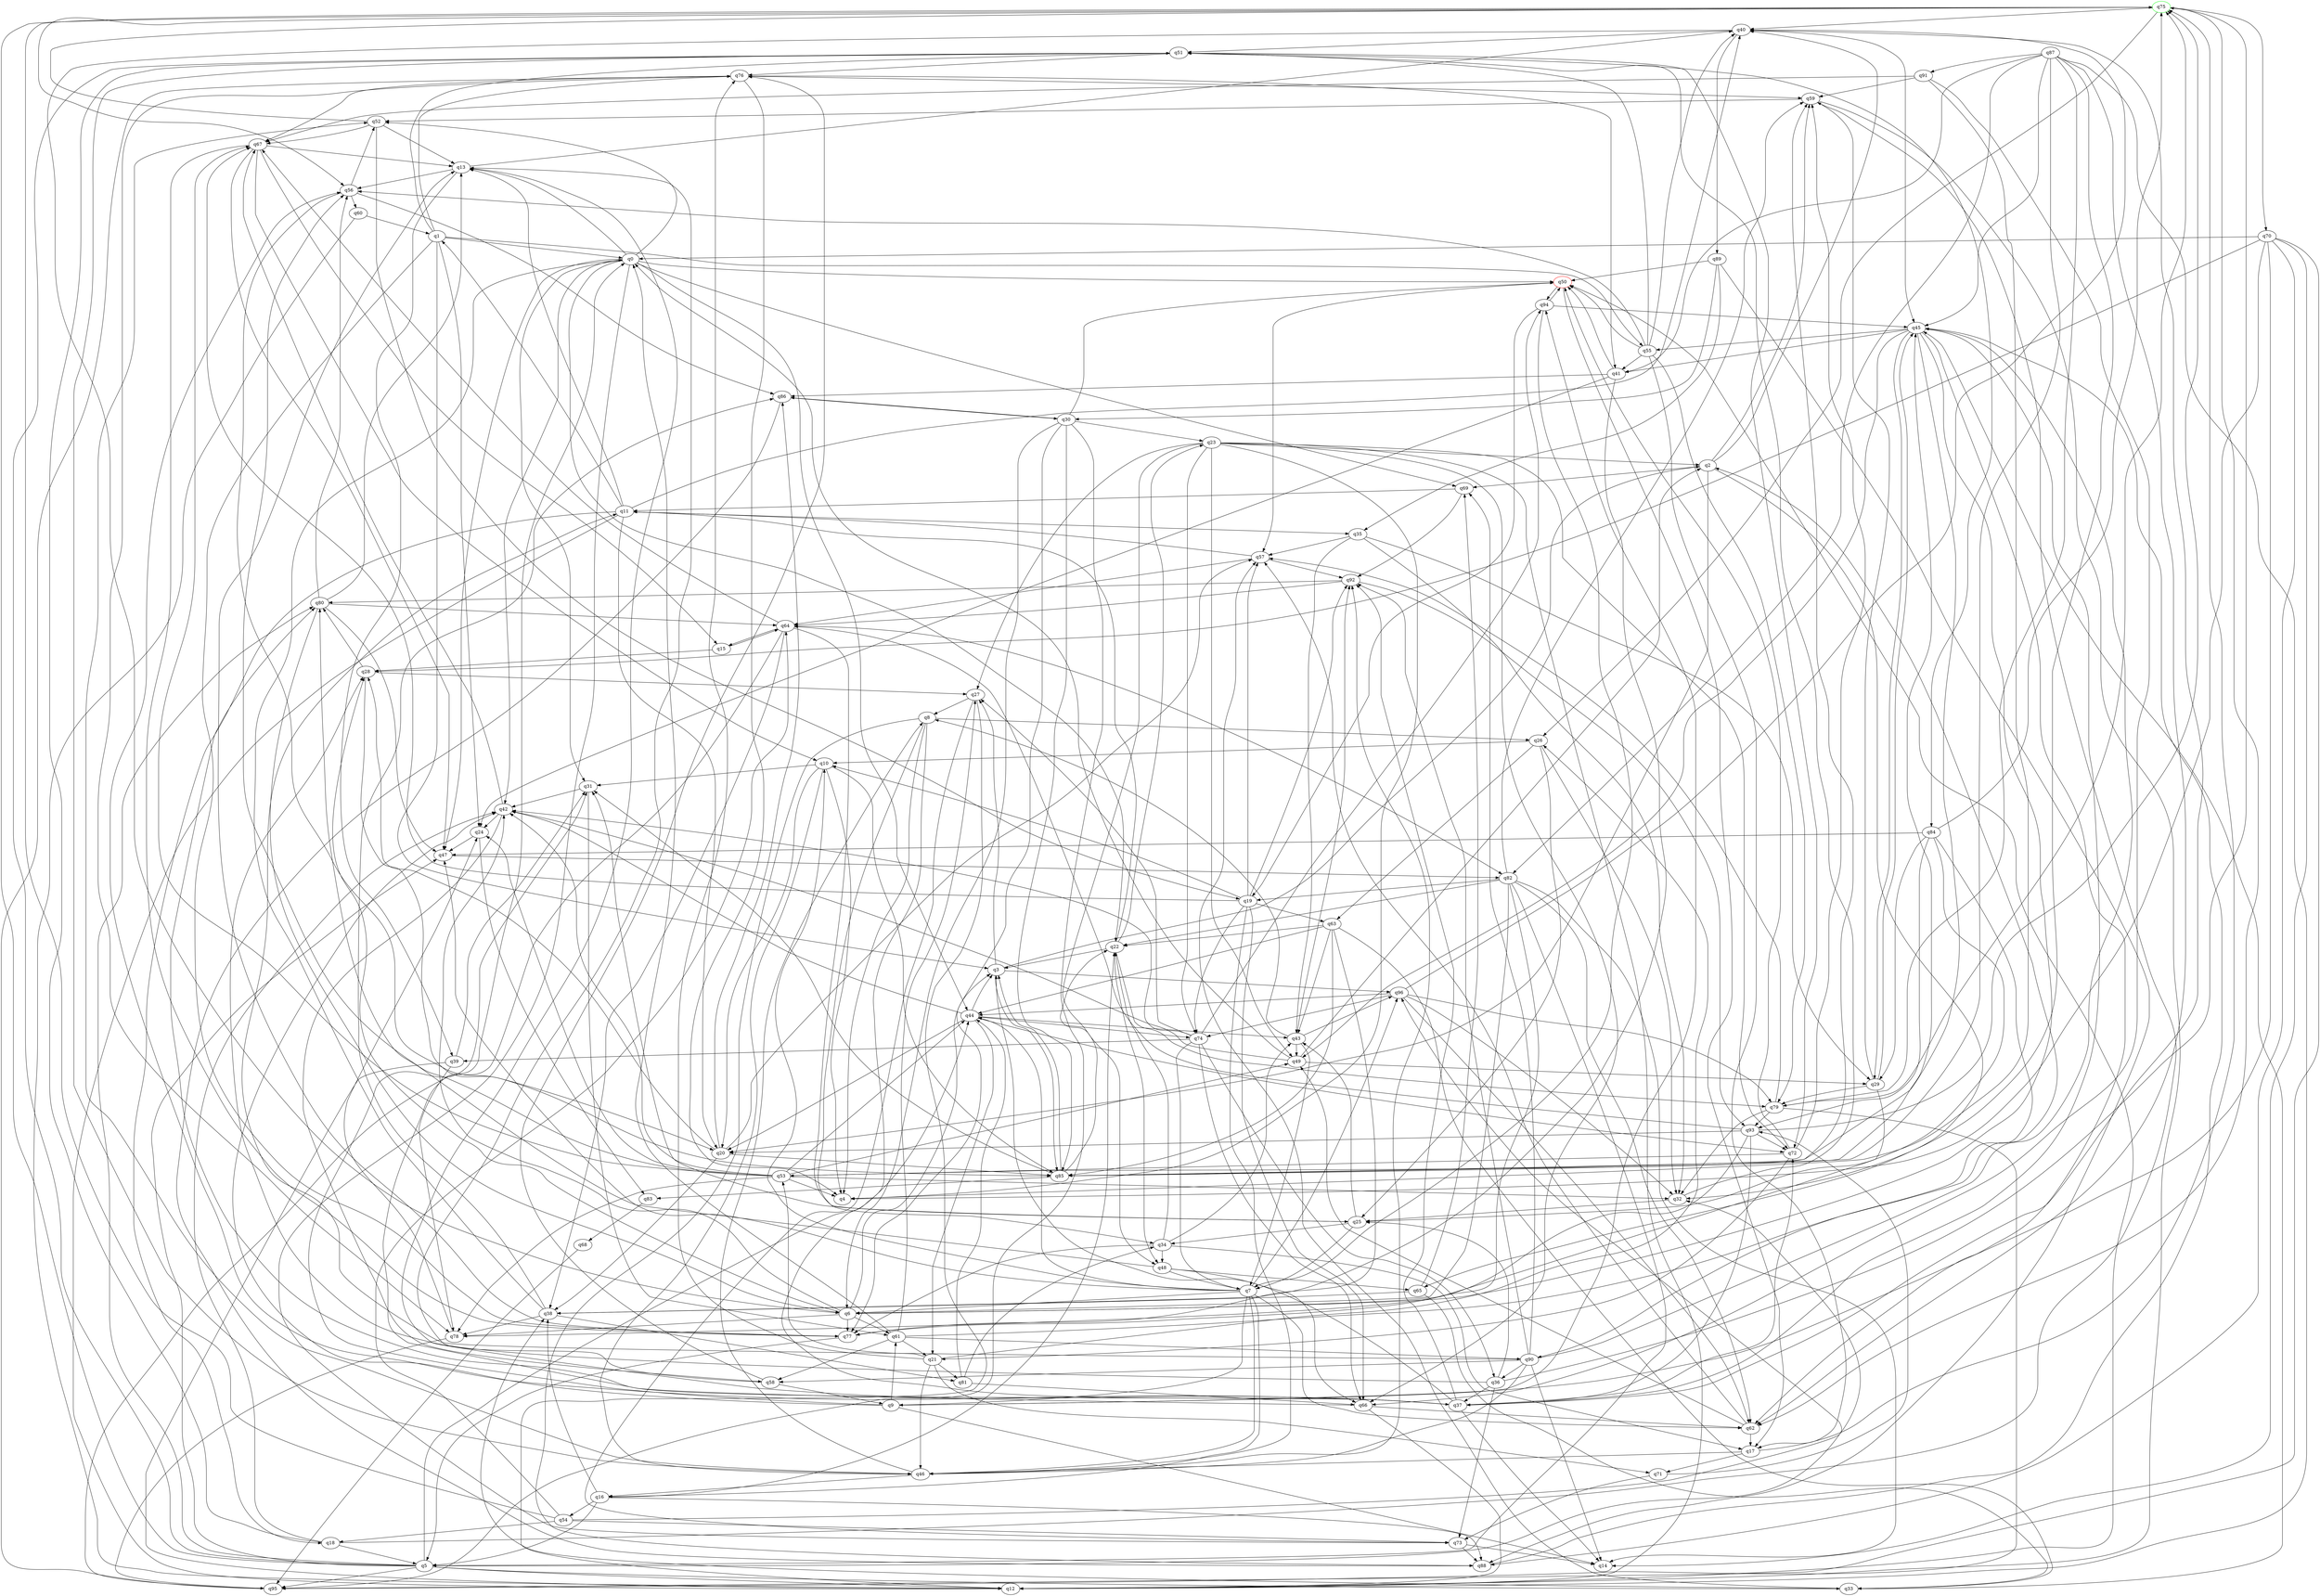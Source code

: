 digraph A{
q75 [initial=1,color=green];
q50 [final=1,color=red];
q0 -> q13;
q0 -> q22;
q0 -> q31;
q0 -> q42;
q0 -> q44;
q0 -> q47;
q0 -> q50;
q0 -> q52;
q0 -> q69;
q0 -> q73;
q1 -> q0;
q1 -> q3;
q1 -> q24;
q1 -> q51;
q1 -> q55;
q1 -> q76;
q1 -> q77;
q2 -> q20;
q2 -> q40;
q2 -> q59;
q2 -> q65;
q2 -> q69;
q3 -> q2;
q3 -> q27;
q3 -> q85;
q3 -> q96;
q5 -> q12;
q5 -> q33;
q5 -> q44;
q5 -> q47;
q5 -> q51;
q5 -> q75;
q5 -> q80;
q5 -> q95;
q5 -> q96;
q6 -> q3;
q6 -> q28;
q6 -> q42;
q6 -> q61;
q6 -> q77;
q6 -> q78;
q7 -> q6;
q7 -> q9;
q7 -> q10;
q7 -> q16;
q7 -> q44;
q7 -> q46;
q7 -> q47;
q7 -> q62;
q7 -> q96;
q8 -> q4;
q8 -> q26;
q8 -> q34;
q8 -> q37;
q8 -> q88;
q9 -> q14;
q9 -> q31;
q9 -> q42;
q9 -> q61;
q9 -> q94;
q10 -> q4;
q10 -> q20;
q10 -> q31;
q10 -> q46;
q10 -> q85;
q11 -> q1;
q11 -> q12;
q11 -> q13;
q11 -> q18;
q11 -> q20;
q11 -> q35;
q11 -> q40;
q12 -> q50;
q13 -> q39;
q13 -> q40;
q13 -> q56;
q15 -> q28;
q15 -> q64;
q16 -> q5;
q16 -> q22;
q16 -> q38;
q16 -> q54;
q16 -> q88;
q17 -> q46;
q17 -> q71;
q17 -> q75;
q18 -> q5;
q18 -> q42;
q18 -> q51;
q18 -> q59;
q19 -> q10;
q19 -> q46;
q19 -> q57;
q19 -> q63;
q19 -> q66;
q19 -> q67;
q19 -> q74;
q19 -> q92;
q20 -> q28;
q20 -> q38;
q20 -> q57;
q20 -> q85;
q20 -> q86;
q21 -> q26;
q21 -> q46;
q21 -> q53;
q21 -> q71;
q21 -> q76;
q21 -> q81;
q22 -> q3;
q22 -> q11;
q22 -> q23;
q22 -> q48;
q22 -> q79;
q23 -> q2;
q23 -> q4;
q23 -> q12;
q23 -> q27;
q23 -> q48;
q23 -> q49;
q23 -> q66;
q23 -> q72;
q23 -> q74;
q24 -> q47;
q24 -> q83;
q25 -> q7;
q25 -> q31;
q25 -> q34;
q25 -> q43;
q26 -> q10;
q26 -> q25;
q26 -> q32;
q26 -> q63;
q27 -> q8;
q27 -> q12;
q27 -> q73;
q28 -> q27;
q28 -> q80;
q28 -> q85;
q29 -> q6;
q29 -> q45;
q29 -> q59;
q29 -> q79;
q30 -> q6;
q30 -> q23;
q30 -> q50;
q30 -> q77;
q30 -> q85;
q30 -> q86;
q30 -> q95;
q31 -> q42;
q31 -> q61;
q32 -> q25;
q32 -> q51;
q33 -> q38;
q33 -> q45;
q33 -> q57;
q34 -> q17;
q34 -> q22;
q34 -> q43;
q34 -> q48;
q34 -> q77;
q35 -> q29;
q35 -> q32;
q35 -> q43;
q35 -> q57;
q36 -> q25;
q36 -> q28;
q36 -> q37;
q36 -> q73;
q36 -> q75;
q37 -> q3;
q37 -> q13;
q37 -> q14;
q37 -> q40;
q37 -> q56;
q37 -> q72;
q37 -> q80;
q37 -> q92;
q38 -> q0;
q38 -> q78;
q38 -> q81;
q38 -> q86;
q39 -> q12;
q39 -> q31;
q39 -> q78;
q40 -> q6;
q40 -> q45;
q40 -> q51;
q40 -> q89;
q41 -> q24;
q41 -> q38;
q41 -> q50;
q41 -> q86;
q42 -> q24;
q42 -> q58;
q42 -> q67;
q43 -> q7;
q43 -> q8;
q43 -> q49;
q43 -> q92;
q43 -> q96;
q44 -> q3;
q44 -> q20;
q44 -> q21;
q44 -> q42;
q44 -> q43;
q44 -> q72;
q44 -> q74;
q45 -> q6;
q45 -> q29;
q45 -> q37;
q45 -> q41;
q45 -> q49;
q45 -> q53;
q45 -> q55;
q45 -> q62;
q46 -> q8;
q46 -> q16;
q46 -> q52;
q46 -> q92;
q47 -> q82;
q48 -> q7;
q48 -> q65;
q48 -> q66;
q48 -> q80;
q49 -> q0;
q49 -> q2;
q49 -> q29;
q49 -> q42;
q50 -> q17;
q50 -> q57;
q50 -> q94;
q51 -> q46;
q51 -> q72;
q51 -> q76;
q51 -> q84;
q52 -> q13;
q52 -> q19;
q52 -> q67;
q52 -> q75;
q53 -> q4;
q53 -> q24;
q53 -> q32;
q53 -> q42;
q53 -> q44;
q53 -> q49;
q53 -> q56;
q53 -> q67;
q53 -> q78;
q54 -> q18;
q54 -> q32;
q54 -> q64;
q54 -> q73;
q54 -> q75;
q55 -> q17;
q55 -> q40;
q55 -> q41;
q55 -> q50;
q55 -> q51;
q55 -> q56;
q55 -> q79;
q56 -> q20;
q56 -> q52;
q56 -> q60;
q56 -> q86;
q57 -> q11;
q57 -> q64;
q57 -> q92;
q58 -> q9;
q58 -> q13;
q58 -> q76;
q59 -> q12;
q59 -> q52;
q60 -> q1;
q60 -> q12;
q61 -> q0;
q61 -> q2;
q61 -> q21;
q61 -> q27;
q61 -> q58;
q61 -> q90;
q62 -> q17;
q62 -> q49;
q62 -> q57;
q63 -> q22;
q63 -> q33;
q63 -> q43;
q63 -> q44;
q63 -> q77;
q63 -> q85;
q64 -> q15;
q64 -> q25;
q64 -> q38;
q64 -> q67;
q64 -> q82;
q64 -> q95;
q65 -> q33;
q65 -> q38;
q65 -> q69;
q66 -> q0;
q66 -> q12;
q66 -> q62;
q67 -> q10;
q67 -> q13;
q67 -> q15;
q67 -> q47;
q67 -> q77;
q68 -> q95;
q69 -> q11;
q69 -> q92;
q70 -> q0;
q70 -> q4;
q70 -> q9;
q70 -> q14;
q70 -> q28;
q70 -> q88;
q70 -> q95;
q71 -> q73;
q71 -> q93;
q72 -> q21;
q72 -> q50;
q72 -> q53;
q72 -> q59;
q73 -> q14;
q73 -> q88;
q74 -> q7;
q74 -> q27;
q74 -> q36;
q74 -> q39;
q74 -> q42;
q74 -> q66;
q74 -> q94;
q75 -> q26;
q75 -> q40;
q75 -> q56;
q75 -> q62;
q75 -> q70;
q76 -> q4;
q76 -> q41;
q76 -> q59;
q76 -> q67;
q76 -> q78;
q77 -> q5;
q77 -> q13;
q78 -> q24;
q78 -> q95;
q79 -> q32;
q79 -> q57;
q79 -> q75;
q79 -> q93;
q79 -> q95;
q80 -> q6;
q80 -> q13;
q80 -> q47;
q80 -> q56;
q80 -> q64;
q81 -> q34;
q81 -> q44;
q81 -> q66;
q82 -> q5;
q82 -> q6;
q82 -> q14;
q82 -> q19;
q82 -> q22;
q82 -> q59;
q82 -> q62;
q82 -> q77;
q83 -> q68;
q84 -> q25;
q84 -> q29;
q84 -> q47;
q84 -> q75;
q84 -> q90;
q84 -> q93;
q85 -> q3;
q85 -> q22;
q85 -> q31;
q85 -> q45;
q85 -> q59;
q85 -> q83;
q86 -> q30;
q86 -> q88;
q87 -> q12;
q87 -> q32;
q87 -> q41;
q87 -> q45;
q87 -> q62;
q87 -> q79;
q87 -> q82;
q87 -> q85;
q87 -> q91;
q88 -> q45;
q89 -> q30;
q89 -> q35;
q89 -> q50;
q89 -> q88;
q90 -> q11;
q90 -> q14;
q90 -> q36;
q90 -> q45;
q90 -> q46;
q90 -> q58;
q90 -> q69;
q90 -> q92;
q91 -> q4;
q91 -> q59;
q91 -> q66;
q91 -> q67;
q92 -> q64;
q92 -> q80;
q92 -> q93;
q93 -> q20;
q93 -> q37;
q93 -> q64;
q93 -> q72;
q93 -> q75;
q93 -> q78;
q94 -> q7;
q94 -> q19;
q94 -> q45;
q94 -> q50;
q95 -> q76;
q96 -> q32;
q96 -> q40;
q96 -> q44;
q96 -> q62;
q96 -> q74;
q96 -> q79;
}